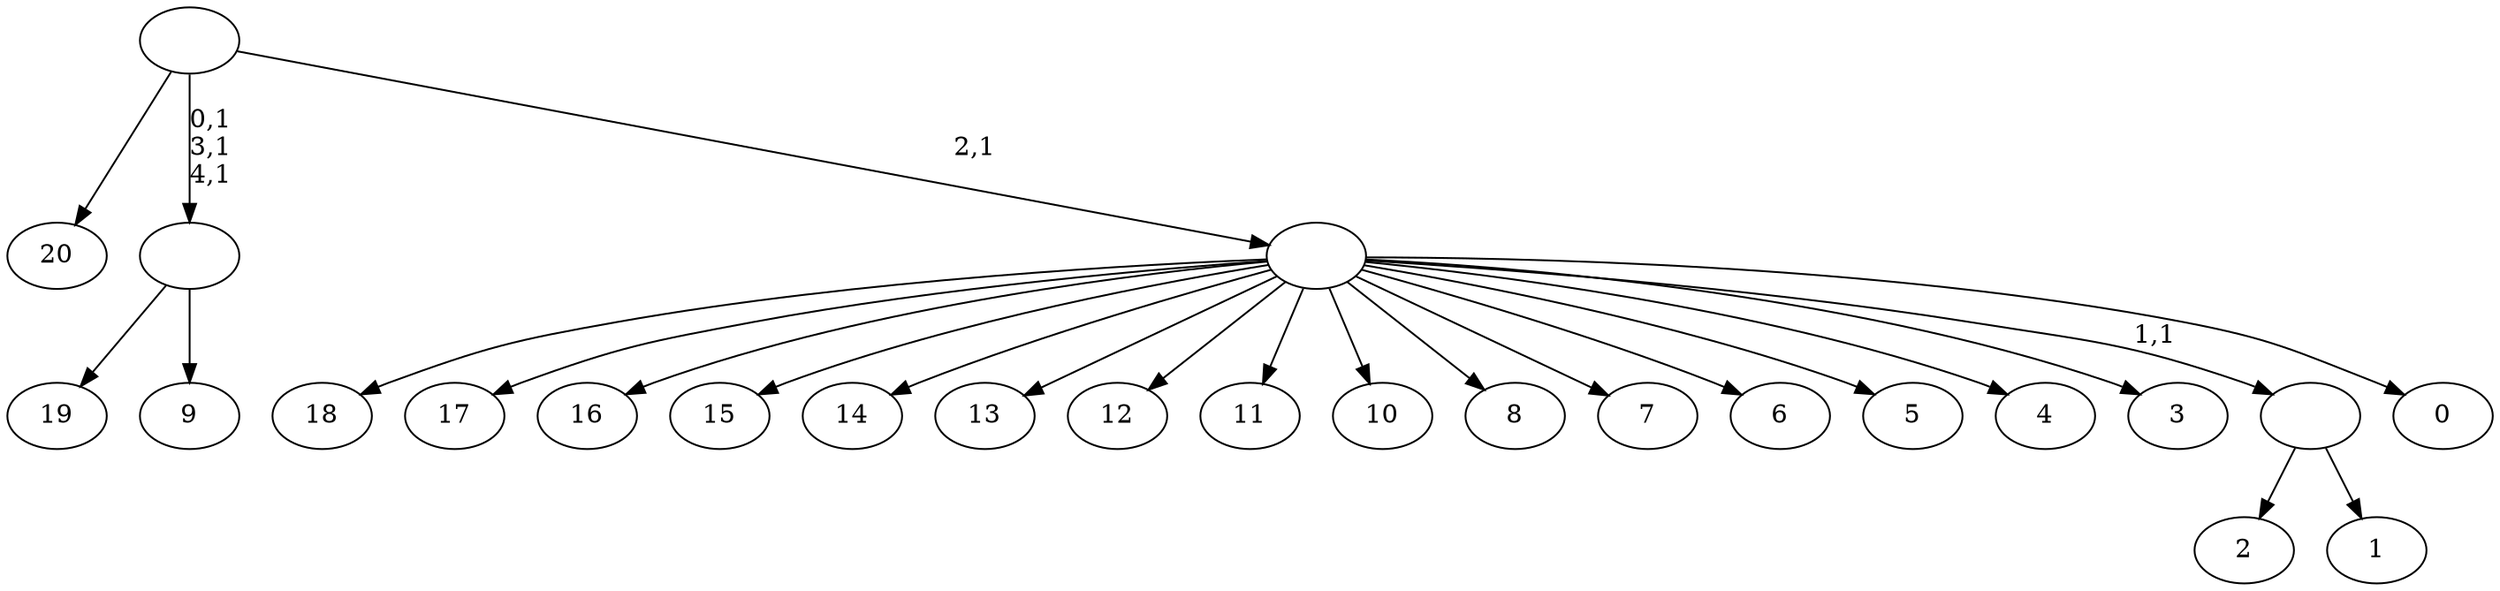 digraph T {
	26 [label="20"]
	25 [label="19"]
	24 [label="18"]
	23 [label="17"]
	22 [label="16"]
	21 [label="15"]
	20 [label="14"]
	19 [label="13"]
	18 [label="12"]
	17 [label="11"]
	16 [label="10"]
	15 [label="9"]
	14 [label=""]
	11 [label="8"]
	10 [label="7"]
	9 [label="6"]
	8 [label="5"]
	7 [label="4"]
	6 [label="3"]
	5 [label="2"]
	4 [label="1"]
	3 [label=""]
	2 [label="0"]
	1 [label=""]
	0 [label=""]
	14 -> 25 [label=""]
	14 -> 15 [label=""]
	3 -> 5 [label=""]
	3 -> 4 [label=""]
	1 -> 24 [label=""]
	1 -> 23 [label=""]
	1 -> 22 [label=""]
	1 -> 21 [label=""]
	1 -> 20 [label=""]
	1 -> 19 [label=""]
	1 -> 18 [label=""]
	1 -> 17 [label=""]
	1 -> 16 [label=""]
	1 -> 11 [label=""]
	1 -> 10 [label=""]
	1 -> 9 [label=""]
	1 -> 8 [label=""]
	1 -> 7 [label=""]
	1 -> 6 [label=""]
	1 -> 3 [label="1,1"]
	1 -> 2 [label=""]
	0 -> 14 [label="0,1\n3,1\n4,1"]
	0 -> 26 [label=""]
	0 -> 1 [label="2,1"]
}
